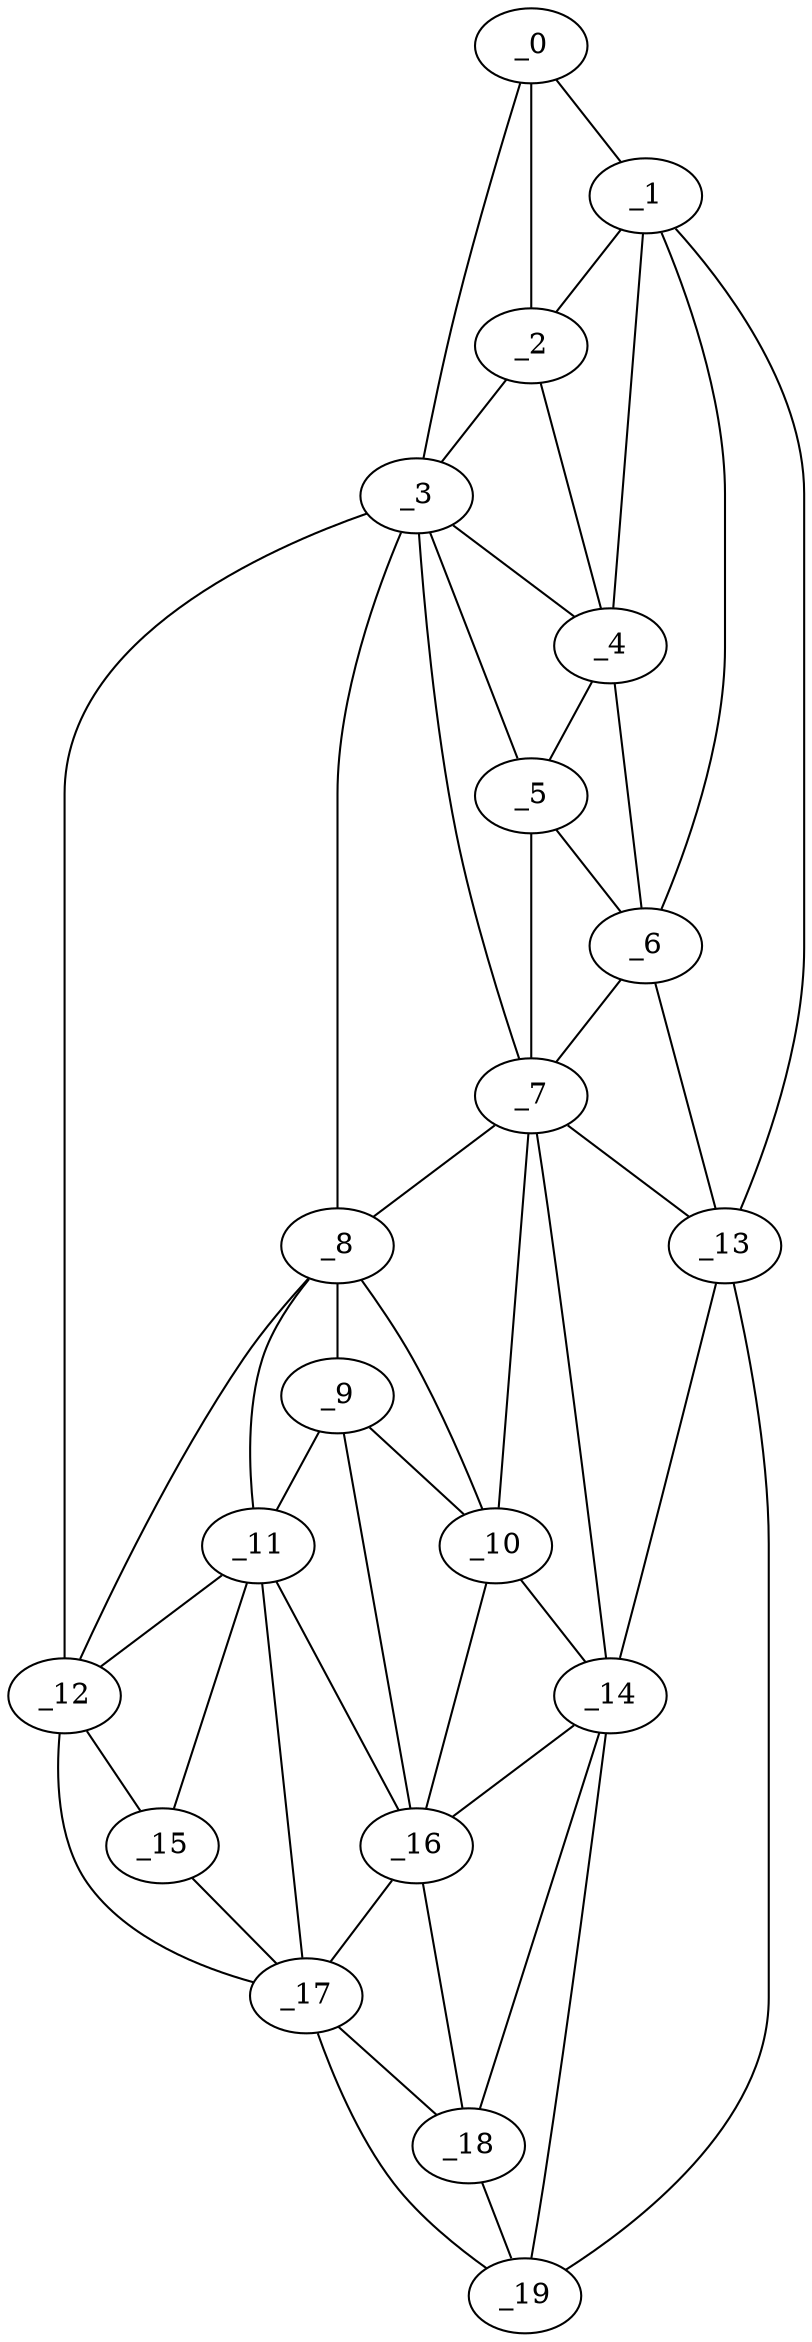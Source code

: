 graph "obj32__165.gxl" {
	_0	 [x=30,
		y=41];
	_1	 [x=31,
		y=15];
	_0 -- _1	 [valence=1];
	_2	 [x=37,
		y=41];
	_0 -- _2	 [valence=2];
	_3	 [x=38,
		y=50];
	_0 -- _3	 [valence=1];
	_1 -- _2	 [valence=1];
	_4	 [x=48,
		y=35];
	_1 -- _4	 [valence=1];
	_6	 [x=63,
		y=27];
	_1 -- _6	 [valence=2];
	_13	 [x=109,
		y=34];
	_1 -- _13	 [valence=1];
	_2 -- _3	 [valence=1];
	_2 -- _4	 [valence=2];
	_3 -- _4	 [valence=1];
	_5	 [x=57,
		y=35];
	_3 -- _5	 [valence=2];
	_7	 [x=76,
		y=46];
	_3 -- _7	 [valence=2];
	_8	 [x=87,
		y=87];
	_3 -- _8	 [valence=2];
	_12	 [x=106,
		y=109];
	_3 -- _12	 [valence=1];
	_4 -- _5	 [valence=2];
	_4 -- _6	 [valence=1];
	_5 -- _6	 [valence=2];
	_5 -- _7	 [valence=2];
	_6 -- _7	 [valence=2];
	_6 -- _13	 [valence=2];
	_7 -- _8	 [valence=2];
	_10	 [x=101,
		y=68];
	_7 -- _10	 [valence=1];
	_7 -- _13	 [valence=2];
	_14	 [x=110,
		y=42];
	_7 -- _14	 [valence=2];
	_9	 [x=99,
		y=85];
	_8 -- _9	 [valence=2];
	_8 -- _10	 [valence=2];
	_11	 [x=104,
		y=91];
	_8 -- _11	 [valence=2];
	_8 -- _12	 [valence=2];
	_9 -- _10	 [valence=2];
	_9 -- _11	 [valence=2];
	_16	 [x=115,
		y=68];
	_9 -- _16	 [valence=2];
	_10 -- _14	 [valence=2];
	_10 -- _16	 [valence=2];
	_11 -- _12	 [valence=2];
	_15	 [x=114,
		y=100];
	_11 -- _15	 [valence=2];
	_11 -- _16	 [valence=2];
	_17	 [x=120,
		y=100];
	_11 -- _17	 [valence=2];
	_12 -- _15	 [valence=2];
	_12 -- _17	 [valence=1];
	_13 -- _14	 [valence=2];
	_19	 [x=126,
		y=41];
	_13 -- _19	 [valence=1];
	_14 -- _16	 [valence=1];
	_18	 [x=122,
		y=54];
	_14 -- _18	 [valence=1];
	_14 -- _19	 [valence=2];
	_15 -- _17	 [valence=1];
	_16 -- _17	 [valence=1];
	_16 -- _18	 [valence=2];
	_17 -- _18	 [valence=1];
	_17 -- _19	 [valence=1];
	_18 -- _19	 [valence=2];
}
